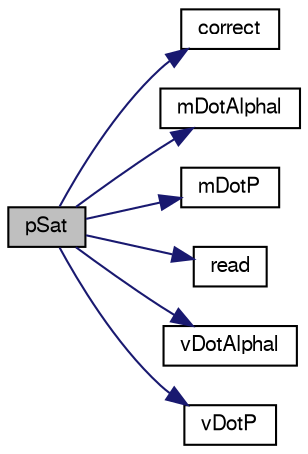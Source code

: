 digraph "pSat"
{
  bgcolor="transparent";
  edge [fontname="FreeSans",fontsize="10",labelfontname="FreeSans",labelfontsize="10"];
  node [fontname="FreeSans",fontsize="10",shape=record];
  rankdir="LR";
  Node14 [label="pSat",height=0.2,width=0.4,color="black", fillcolor="grey75", style="filled", fontcolor="black"];
  Node14 -> Node15 [color="midnightblue",fontsize="10",style="solid",fontname="FreeSans"];
  Node15 [label="correct",height=0.2,width=0.4,color="black",URL="$a31994.html#a7e204aa62fa1c1f527e8f1c62dc62061",tooltip="Correct the phaseChange model. "];
  Node14 -> Node16 [color="midnightblue",fontsize="10",style="solid",fontname="FreeSans"];
  Node16 [label="mDotAlphal",height=0.2,width=0.4,color="black",URL="$a31994.html#a66de0795e70649f1a84050af8677bdb5",tooltip="Return the mass condensation and vaporisation rates as a. "];
  Node14 -> Node17 [color="midnightblue",fontsize="10",style="solid",fontname="FreeSans"];
  Node17 [label="mDotP",height=0.2,width=0.4,color="black",URL="$a31994.html#a0d3c7827f2c0f66208853689d1a15d03",tooltip="Return the mass condensation and vaporisation rates as coefficients. "];
  Node14 -> Node18 [color="midnightblue",fontsize="10",style="solid",fontname="FreeSans"];
  Node18 [label="read",height=0.2,width=0.4,color="black",URL="$a31994.html#a2eeeaebe7e52f5d842385ce0b177150d",tooltip="Read the transportProperties dictionary and update. "];
  Node14 -> Node19 [color="midnightblue",fontsize="10",style="solid",fontname="FreeSans"];
  Node19 [label="vDotAlphal",height=0.2,width=0.4,color="black",URL="$a31994.html#a3e8f6bf4548ac9d8bd15ec8f18108057",tooltip="Return the volumetric condensation and vaporisation rates as a. "];
  Node14 -> Node20 [color="midnightblue",fontsize="10",style="solid",fontname="FreeSans"];
  Node20 [label="vDotP",height=0.2,width=0.4,color="black",URL="$a31994.html#adddd4d7b5e4b92ba5ed50c68a2d735ef",tooltip="Return the volumetric condensation and vaporisation rates as. "];
}

